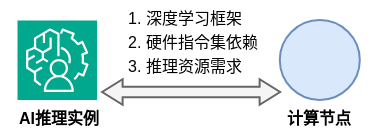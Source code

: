 <mxfile version="26.2.10">
  <diagram name="第 1 页" id="eJHymN24xx117WFf0NfG">
    <mxGraphModel dx="517" dy="323" grid="1" gridSize="10" guides="1" tooltips="1" connect="1" arrows="1" fold="1" page="1" pageScale="1" pageWidth="827" pageHeight="1169" math="0" shadow="0">
      <root>
        <mxCell id="0" />
        <mxCell id="1" parent="0" />
        <mxCell id="EZ3W4FzZBsj1zNst_UjJ-33" value="&lt;font style=&quot;font-size: 8px;&quot;&gt;AI推理实例&lt;/font&gt;" style="text;html=1;align=center;verticalAlign=middle;whiteSpace=wrap;rounded=0;fontStyle=1;fontSize=10;" parent="1" vertex="1">
          <mxGeometry x="451.94" y="853" width="57.44" height="10.5" as="geometry" />
        </mxCell>
        <mxCell id="EZ3W4FzZBsj1zNst_UjJ-35" value="" style="sketch=0;points=[[0,0,0],[0.25,0,0],[0.5,0,0],[0.75,0,0],[1,0,0],[0,1,0],[0.25,1,0],[0.5,1,0],[0.75,1,0],[1,1,0],[0,0.25,0],[0,0.5,0],[0,0.75,0],[1,0.25,0],[1,0.5,0],[1,0.75,0]];outlineConnect=0;fontColor=#232F3E;fillColor=#01A88D;strokeColor=#ffffff;dashed=0;verticalLabelPosition=bottom;verticalAlign=top;align=center;html=1;fontSize=12;fontStyle=0;aspect=fixed;shape=mxgraph.aws4.resourceIcon;resIcon=mxgraph.aws4.augmented_ai;" parent="1" vertex="1">
          <mxGeometry x="459.75" y="810.19" width="39.81" height="39.81" as="geometry" />
        </mxCell>
        <mxCell id="Wt1u3QUYMkSBLmh_clsM-2" value="" style="ellipse;whiteSpace=wrap;html=1;aspect=fixed;fillColor=#dae8fc;strokeColor=#6c8ebf;" parent="1" vertex="1">
          <mxGeometry x="590.9" y="810" width="40" height="40" as="geometry" />
        </mxCell>
        <mxCell id="Wt1u3QUYMkSBLmh_clsM-3" value="&lt;font style=&quot;font-size: 8px;&quot;&gt;计算节点&lt;/font&gt;" style="text;html=1;align=center;verticalAlign=middle;whiteSpace=wrap;rounded=0;fontStyle=1" parent="1" vertex="1">
          <mxGeometry x="582.18" y="853" width="57.44" height="10.5" as="geometry" />
        </mxCell>
        <mxCell id="Wt1u3QUYMkSBLmh_clsM-4" value="" style="shape=flexArrow;endArrow=classic;startArrow=classic;html=1;rounded=0;startWidth=6.553;startSize=3.081;width=5.238;endWidth=6.553;endSize=3.081;fillColor=#f5f5f5;strokeColor=#666666;" parent="1" edge="1">
          <mxGeometry width="100" height="100" relative="1" as="geometry">
            <mxPoint x="501.56" y="846" as="sourcePoint" />
            <mxPoint x="591.56" y="846" as="targetPoint" />
          </mxGeometry>
        </mxCell>
        <mxCell id="Wt1u3QUYMkSBLmh_clsM-5" value="&lt;div style=&quot;line-height: 100%;&quot;&gt;&lt;div style=&quot;text-align: left;&quot;&gt;&lt;span style=&quot;font-size: 8px; line-height: 100%;&quot;&gt;1. 深度学习框架&lt;/span&gt;&lt;/div&gt;&lt;div style=&quot;text-align: left;&quot;&gt;&lt;font style=&quot;font-size: 8px; line-height: 100%;&quot;&gt;2.&amp;nbsp;硬件指令集依赖&lt;/font&gt;&lt;/div&gt;&lt;div style=&quot;text-align: left;&quot;&gt;&lt;font style=&quot;font-size: 8px; line-height: 100%;&quot;&gt;3. 推理资源需求&lt;/font&gt;&lt;/div&gt;&lt;/div&gt;" style="text;html=1;align=center;verticalAlign=middle;whiteSpace=wrap;rounded=0;" parent="1" vertex="1">
          <mxGeometry x="509.31" y="800" width="76.94" height="38" as="geometry" />
        </mxCell>
      </root>
    </mxGraphModel>
  </diagram>
</mxfile>
